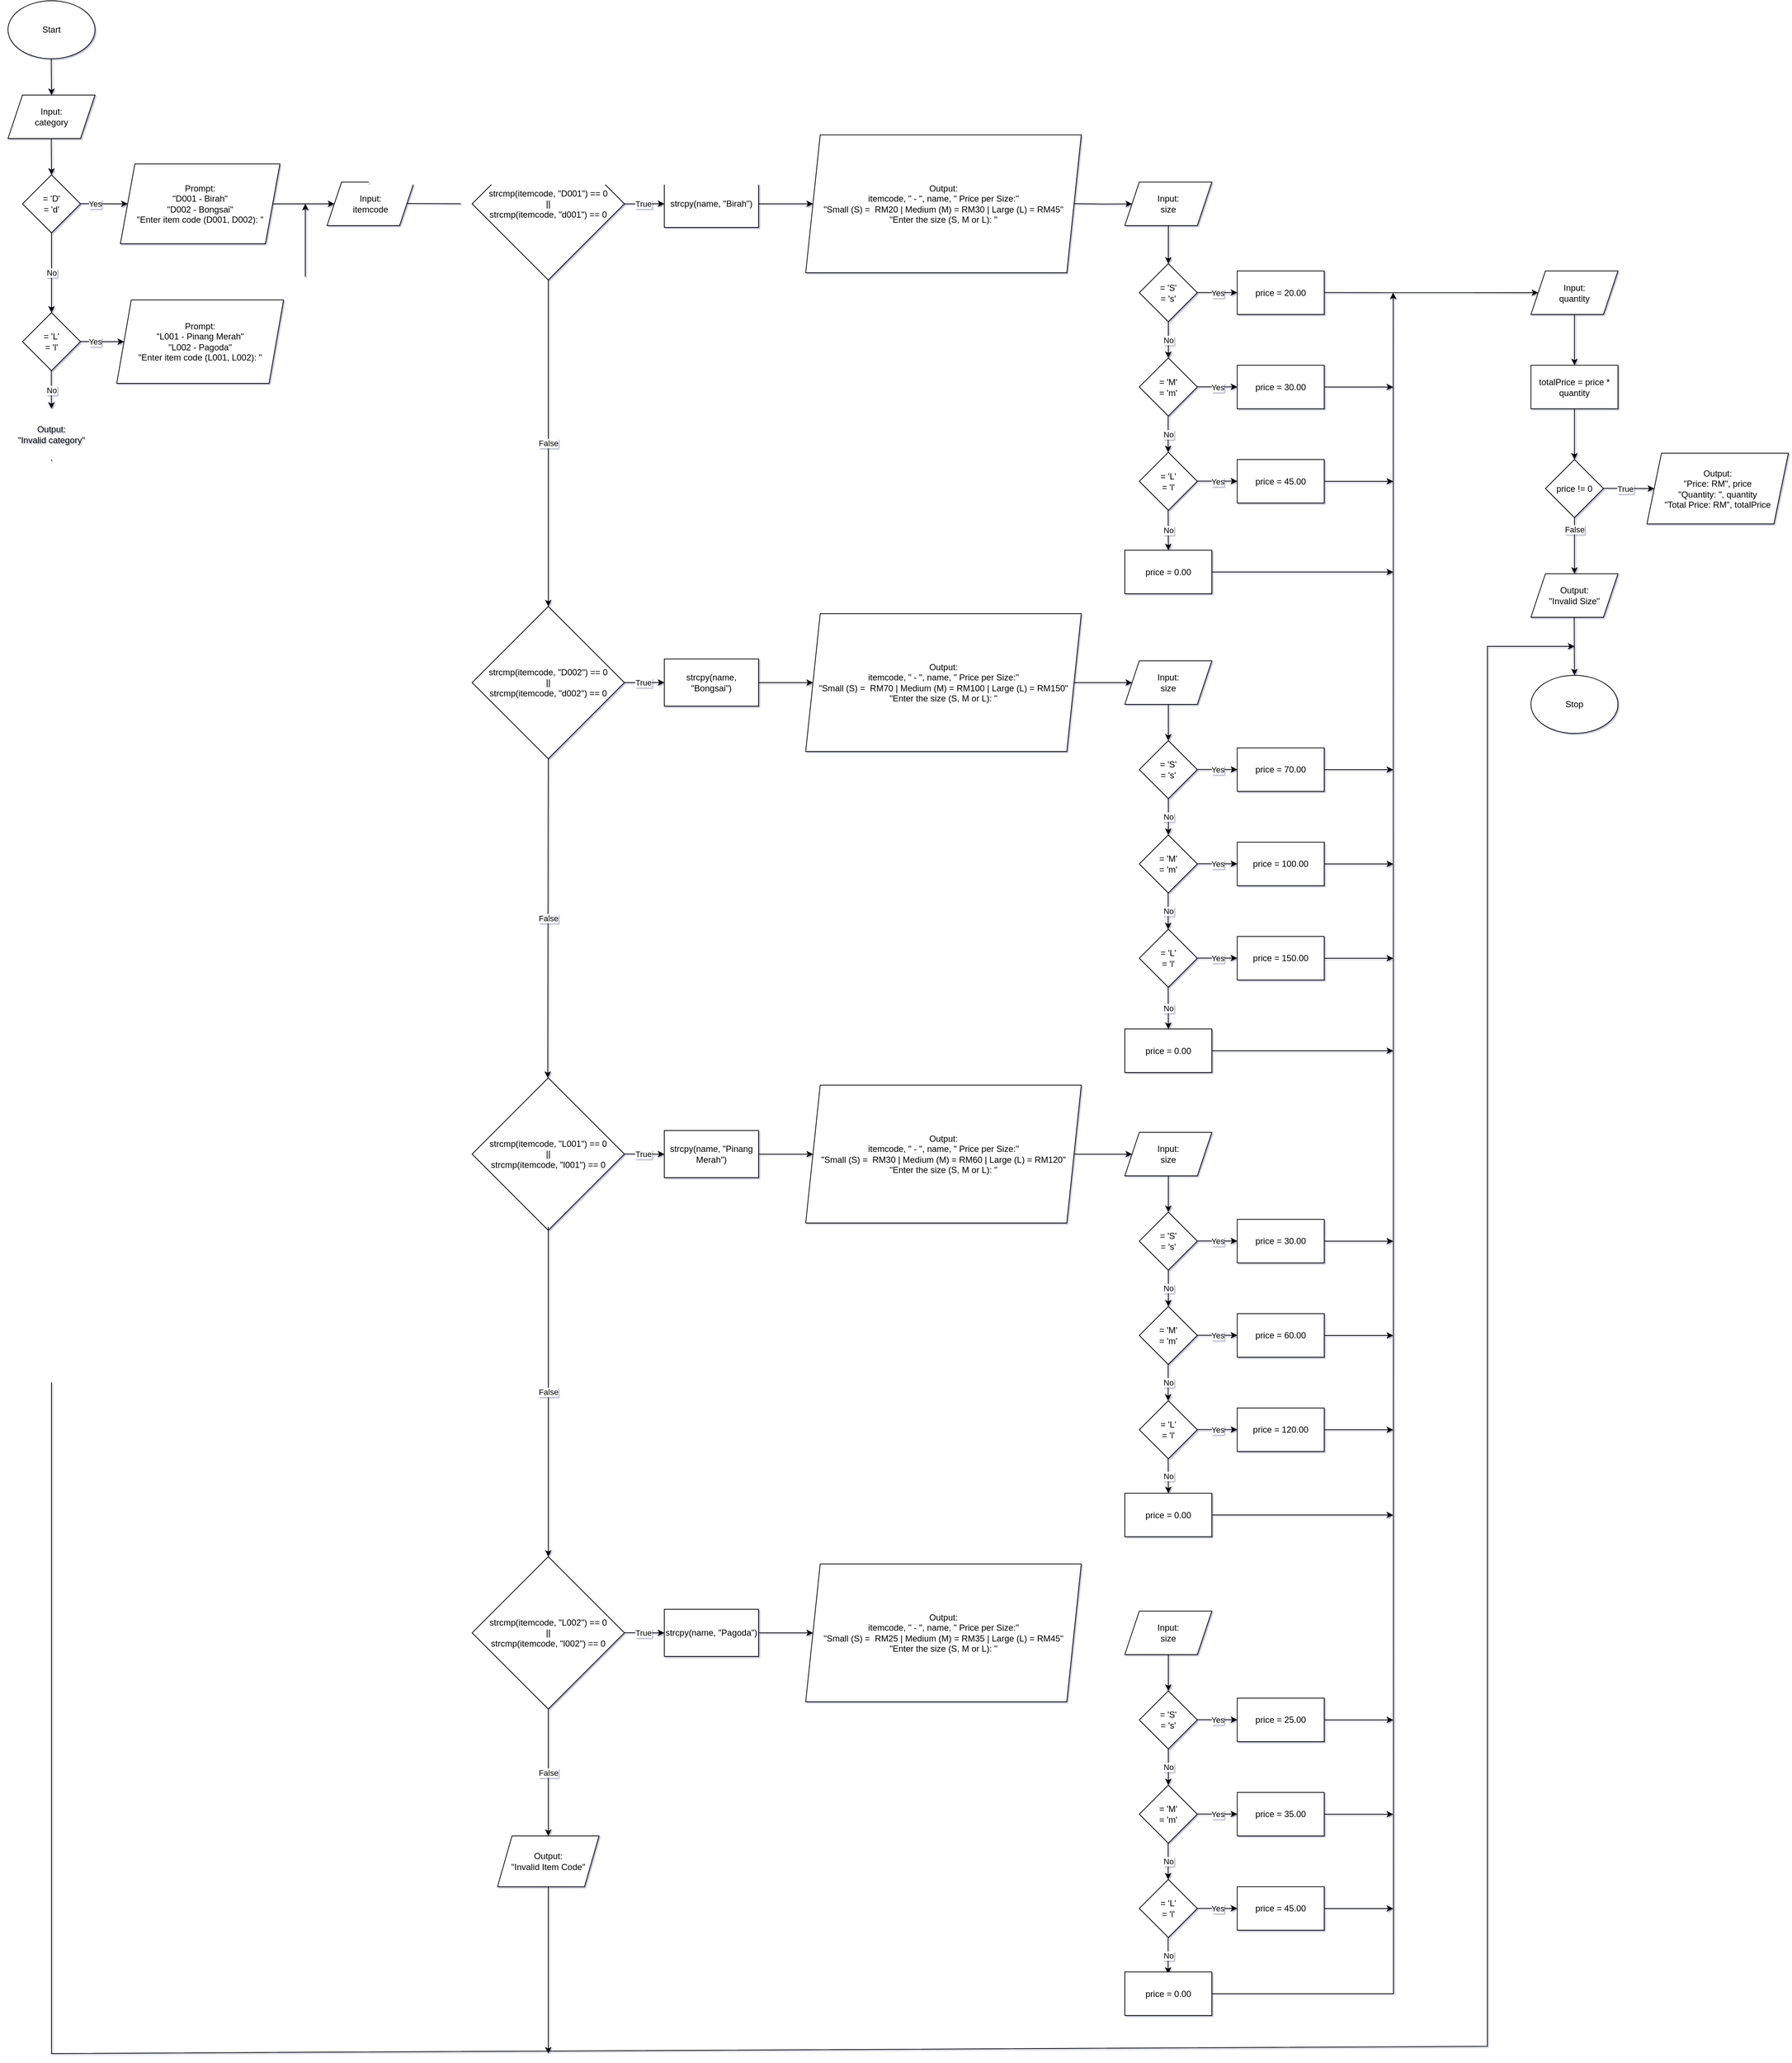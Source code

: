 <mxfile version="27.0.6">
  <diagram name="Page-1" id="pnZMuoQ3qie84VaM3zIb">
    <mxGraphModel dx="3870" dy="2033" grid="1" gridSize="10" guides="1" tooltips="1" connect="1" arrows="1" fold="1" page="0" pageScale="1" pageWidth="827" pageHeight="1169" background="none" math="0" shadow="1">
      <root>
        <mxCell id="0" />
        <mxCell id="1" parent="0" />
        <mxCell id="SLDY_ypwkMlnsD9V49da-1" value="Start" style="ellipse;whiteSpace=wrap;html=1;" parent="1" vertex="1">
          <mxGeometry x="460" y="40" width="120" height="80" as="geometry" />
        </mxCell>
        <mxCell id="SLDY_ypwkMlnsD9V49da-2" value="" style="endArrow=classic;html=1;rounded=0;jumpSize=6;" parent="1" edge="1">
          <mxGeometry width="50" height="50" relative="1" as="geometry">
            <mxPoint x="519.67" y="120" as="sourcePoint" />
            <mxPoint x="520" y="170" as="targetPoint" />
          </mxGeometry>
        </mxCell>
        <mxCell id="SLDY_ypwkMlnsD9V49da-16" value="strcmp(itemcode, &quot;D001&quot;) == 0&lt;br&gt;||&lt;br&gt;strcmp(itemcode, &quot;d001&quot;) == 0" style="rhombus;whiteSpace=wrap;html=1;" parent="1" vertex="1">
          <mxGeometry x="1100" y="215" width="210" height="210" as="geometry" />
        </mxCell>
        <mxCell id="Qsd3UB9nmwg6aBZWl8ar-15" value="" style="edgeStyle=orthogonalEdgeStyle;rounded=0;orthogonalLoop=1;jettySize=auto;html=1;" edge="1" parent="1" source="SLDY_ypwkMlnsD9V49da-25" target="Qsd3UB9nmwg6aBZWl8ar-14">
          <mxGeometry relative="1" as="geometry" />
        </mxCell>
        <mxCell id="SLDY_ypwkMlnsD9V49da-25" value="strcpy(name, &quot;Birah&quot;)" style="whiteSpace=wrap;html=1;" parent="1" vertex="1">
          <mxGeometry x="1365" y="287.5" width="130" height="65" as="geometry" />
        </mxCell>
        <mxCell id="SLDY_ypwkMlnsD9V49da-30" value="Input:&lt;br&gt;category" style="shape=parallelogram;perimeter=parallelogramPerimeter;whiteSpace=wrap;html=1;fixedSize=1;" parent="1" vertex="1">
          <mxGeometry x="460" y="170" width="120" height="60" as="geometry" />
        </mxCell>
        <mxCell id="SLDY_ypwkMlnsD9V49da-31" value="" style="endArrow=classic;html=1;rounded=0;jumpSize=6;" parent="1" edge="1">
          <mxGeometry width="50" height="50" relative="1" as="geometry">
            <mxPoint x="519.66" y="230" as="sourcePoint" />
            <mxPoint x="519.99" y="280" as="targetPoint" />
          </mxGeometry>
        </mxCell>
        <mxCell id="SLDY_ypwkMlnsD9V49da-33" value="= &#39;S&#39;&lt;br&gt;&lt;div&gt;= &#39;s&#39;&lt;/div&gt;" style="rhombus;whiteSpace=wrap;html=1;" parent="1" vertex="1">
          <mxGeometry x="2020" y="402.5" width="80" height="80" as="geometry" />
        </mxCell>
        <mxCell id="SLDY_ypwkMlnsD9V49da-36" value="= &#39;M&#39;&lt;br&gt;&lt;div&gt;= &#39;m&#39;&lt;/div&gt;" style="rhombus;whiteSpace=wrap;html=1;" parent="1" vertex="1">
          <mxGeometry x="2020" y="532.5" width="80" height="80" as="geometry" />
        </mxCell>
        <mxCell id="SLDY_ypwkMlnsD9V49da-39" value="= &#39;L&#39;&lt;br&gt;&lt;div&gt;= &#39;l&#39;&lt;/div&gt;" style="rhombus;whiteSpace=wrap;html=1;" parent="1" vertex="1">
          <mxGeometry x="2020" y="662.5" width="80" height="80" as="geometry" />
        </mxCell>
        <mxCell id="SLDY_ypwkMlnsD9V49da-44" value="price = 20.00" style="rounded=0;whiteSpace=wrap;html=1;" parent="1" vertex="1">
          <mxGeometry x="2155" y="412.5" width="120" height="60" as="geometry" />
        </mxCell>
        <mxCell id="SLDY_ypwkMlnsD9V49da-189" value="" style="edgeStyle=orthogonalEdgeStyle;rounded=0;orthogonalLoop=1;jettySize=auto;html=1;" parent="1" source="SLDY_ypwkMlnsD9V49da-46" edge="1">
          <mxGeometry relative="1" as="geometry">
            <mxPoint x="2370" y="572.5" as="targetPoint" />
          </mxGeometry>
        </mxCell>
        <mxCell id="SLDY_ypwkMlnsD9V49da-46" value="price = 30.00" style="rounded=0;whiteSpace=wrap;html=1;" parent="1" vertex="1">
          <mxGeometry x="2155" y="542.5" width="120" height="60" as="geometry" />
        </mxCell>
        <mxCell id="SLDY_ypwkMlnsD9V49da-191" value="" style="edgeStyle=orthogonalEdgeStyle;rounded=0;orthogonalLoop=1;jettySize=auto;html=1;" parent="1" source="SLDY_ypwkMlnsD9V49da-48" edge="1">
          <mxGeometry relative="1" as="geometry">
            <mxPoint x="2370" y="702.5" as="targetPoint" />
          </mxGeometry>
        </mxCell>
        <mxCell id="SLDY_ypwkMlnsD9V49da-48" value="price = 45.00" style="rounded=0;whiteSpace=wrap;html=1;" parent="1" vertex="1">
          <mxGeometry x="2155" y="672.5" width="120" height="60" as="geometry" />
        </mxCell>
        <mxCell id="SLDY_ypwkMlnsD9V49da-49" value="" style="endArrow=classic;html=1;rounded=0;" parent="1" edge="1">
          <mxGeometry relative="1" as="geometry">
            <mxPoint x="2100" y="442.29" as="sourcePoint" />
            <mxPoint x="2155" y="442.29" as="targetPoint" />
          </mxGeometry>
        </mxCell>
        <mxCell id="SLDY_ypwkMlnsD9V49da-50" value="&lt;div&gt;Yes&lt;/div&gt;" style="edgeLabel;resizable=0;html=1;;align=center;verticalAlign=middle;" parent="SLDY_ypwkMlnsD9V49da-49" connectable="0" vertex="1">
          <mxGeometry relative="1" as="geometry" />
        </mxCell>
        <mxCell id="SLDY_ypwkMlnsD9V49da-53" value="" style="endArrow=classic;html=1;rounded=0;" parent="1" edge="1">
          <mxGeometry relative="1" as="geometry">
            <mxPoint x="2100" y="572.29" as="sourcePoint" />
            <mxPoint x="2155" y="572.29" as="targetPoint" />
          </mxGeometry>
        </mxCell>
        <mxCell id="SLDY_ypwkMlnsD9V49da-54" value="&lt;div&gt;Yes&lt;/div&gt;" style="edgeLabel;resizable=0;html=1;;align=center;verticalAlign=middle;" parent="SLDY_ypwkMlnsD9V49da-53" connectable="0" vertex="1">
          <mxGeometry relative="1" as="geometry" />
        </mxCell>
        <mxCell id="SLDY_ypwkMlnsD9V49da-57" value="" style="endArrow=classic;html=1;rounded=0;" parent="1" edge="1">
          <mxGeometry relative="1" as="geometry">
            <mxPoint x="2100" y="702.26" as="sourcePoint" />
            <mxPoint x="2155" y="702.26" as="targetPoint" />
          </mxGeometry>
        </mxCell>
        <mxCell id="SLDY_ypwkMlnsD9V49da-58" value="&lt;div&gt;Yes&lt;/div&gt;" style="edgeLabel;resizable=0;html=1;;align=center;verticalAlign=middle;" parent="SLDY_ypwkMlnsD9V49da-57" connectable="0" vertex="1">
          <mxGeometry relative="1" as="geometry" />
        </mxCell>
        <mxCell id="SLDY_ypwkMlnsD9V49da-62" value="" style="endArrow=classic;html=1;rounded=0;exitX=0.5;exitY=1;exitDx=0;exitDy=0;entryX=0.5;entryY=0;entryDx=0;entryDy=0;" parent="1" source="SLDY_ypwkMlnsD9V49da-33" target="SLDY_ypwkMlnsD9V49da-36" edge="1">
          <mxGeometry relative="1" as="geometry">
            <mxPoint x="2049" y="492.5" as="sourcePoint" />
            <mxPoint x="2149" y="492.5" as="targetPoint" />
          </mxGeometry>
        </mxCell>
        <mxCell id="SLDY_ypwkMlnsD9V49da-63" value="No" style="edgeLabel;resizable=0;html=1;;align=center;verticalAlign=middle;" parent="SLDY_ypwkMlnsD9V49da-62" connectable="0" vertex="1">
          <mxGeometry relative="1" as="geometry" />
        </mxCell>
        <mxCell id="SLDY_ypwkMlnsD9V49da-68" value="" style="endArrow=classic;html=1;rounded=0;exitX=0.5;exitY=1;exitDx=0;exitDy=0;entryX=0.5;entryY=0;entryDx=0;entryDy=0;" parent="1" edge="1">
          <mxGeometry relative="1" as="geometry">
            <mxPoint x="2059.71" y="612.5" as="sourcePoint" />
            <mxPoint x="2059.71" y="662.5" as="targetPoint" />
          </mxGeometry>
        </mxCell>
        <mxCell id="SLDY_ypwkMlnsD9V49da-69" value="No" style="edgeLabel;resizable=0;html=1;;align=center;verticalAlign=middle;" parent="SLDY_ypwkMlnsD9V49da-68" connectable="0" vertex="1">
          <mxGeometry relative="1" as="geometry" />
        </mxCell>
        <mxCell id="SLDY_ypwkMlnsD9V49da-72" value="" style="endArrow=classic;html=1;rounded=0;exitX=0.5;exitY=1;exitDx=0;exitDy=0;entryX=0.5;entryY=0;entryDx=0;entryDy=0;" parent="1" target="9RXzjuz5Nf-T1khfhRyt-6" edge="1">
          <mxGeometry relative="1" as="geometry">
            <mxPoint x="2059.71" y="742.5" as="sourcePoint" />
            <mxPoint x="2059.71" y="792.5" as="targetPoint" />
          </mxGeometry>
        </mxCell>
        <mxCell id="SLDY_ypwkMlnsD9V49da-73" value="No" style="edgeLabel;resizable=0;html=1;;align=center;verticalAlign=middle;" parent="SLDY_ypwkMlnsD9V49da-72" connectable="0" vertex="1">
          <mxGeometry relative="1" as="geometry" />
        </mxCell>
        <mxCell id="SLDY_ypwkMlnsD9V49da-81" value="" style="edgeStyle=orthogonalEdgeStyle;rounded=0;orthogonalLoop=1;jettySize=auto;html=1;" parent="1" source="SLDY_ypwkMlnsD9V49da-75" target="SLDY_ypwkMlnsD9V49da-33" edge="1">
          <mxGeometry relative="1" as="geometry" />
        </mxCell>
        <mxCell id="SLDY_ypwkMlnsD9V49da-75" value="Input:&lt;br&gt;size" style="shape=parallelogram;perimeter=parallelogramPerimeter;whiteSpace=wrap;html=1;fixedSize=1;" parent="1" vertex="1">
          <mxGeometry x="2000" y="290" width="120" height="60" as="geometry" />
        </mxCell>
        <mxCell id="SLDY_ypwkMlnsD9V49da-76" value="strcmp(itemcode, &quot;D002&quot;) == 0&lt;br&gt;||&lt;br&gt;strcmp(itemcode, &quot;d002&quot;) == 0" style="rhombus;whiteSpace=wrap;html=1;" parent="1" vertex="1">
          <mxGeometry x="1100" y="875" width="210" height="210" as="geometry" />
        </mxCell>
        <mxCell id="Qsd3UB9nmwg6aBZWl8ar-21" value="" style="edgeStyle=orthogonalEdgeStyle;rounded=0;orthogonalLoop=1;jettySize=auto;html=1;" edge="1" parent="1" source="SLDY_ypwkMlnsD9V49da-84" target="Qsd3UB9nmwg6aBZWl8ar-16">
          <mxGeometry relative="1" as="geometry" />
        </mxCell>
        <mxCell id="SLDY_ypwkMlnsD9V49da-84" value="strcpy(name, &quot;Bongsai&quot;)" style="whiteSpace=wrap;html=1;" parent="1" vertex="1">
          <mxGeometry x="1365" y="947.5" width="130" height="65" as="geometry" />
        </mxCell>
        <mxCell id="SLDY_ypwkMlnsD9V49da-85" value="= &#39;S&#39;&lt;br&gt;&lt;div&gt;= &#39;s&#39;&lt;/div&gt;" style="rhombus;whiteSpace=wrap;html=1;" parent="1" vertex="1">
          <mxGeometry x="2020" y="1060" width="80" height="80" as="geometry" />
        </mxCell>
        <mxCell id="SLDY_ypwkMlnsD9V49da-86" value="= &#39;M&#39;&lt;br&gt;&lt;div&gt;= &#39;m&#39;&lt;/div&gt;" style="rhombus;whiteSpace=wrap;html=1;" parent="1" vertex="1">
          <mxGeometry x="2020" y="1190" width="80" height="80" as="geometry" />
        </mxCell>
        <mxCell id="SLDY_ypwkMlnsD9V49da-87" value="= &#39;L&#39;&lt;br&gt;&lt;div&gt;= &#39;l&#39;&lt;/div&gt;" style="rhombus;whiteSpace=wrap;html=1;" parent="1" vertex="1">
          <mxGeometry x="2020" y="1320" width="80" height="80" as="geometry" />
        </mxCell>
        <mxCell id="SLDY_ypwkMlnsD9V49da-210" value="" style="edgeStyle=orthogonalEdgeStyle;rounded=0;orthogonalLoop=1;jettySize=auto;html=1;" parent="1" source="SLDY_ypwkMlnsD9V49da-88" edge="1">
          <mxGeometry relative="1" as="geometry">
            <mxPoint x="2370" y="1100" as="targetPoint" />
          </mxGeometry>
        </mxCell>
        <mxCell id="SLDY_ypwkMlnsD9V49da-88" value="price = 70.00" style="rounded=0;whiteSpace=wrap;html=1;" parent="1" vertex="1">
          <mxGeometry x="2155" y="1070" width="120" height="60" as="geometry" />
        </mxCell>
        <mxCell id="SLDY_ypwkMlnsD9V49da-208" value="" style="edgeStyle=orthogonalEdgeStyle;rounded=0;orthogonalLoop=1;jettySize=auto;html=1;" parent="1" source="SLDY_ypwkMlnsD9V49da-89" edge="1">
          <mxGeometry relative="1" as="geometry">
            <mxPoint x="2370" y="1230" as="targetPoint" />
          </mxGeometry>
        </mxCell>
        <mxCell id="SLDY_ypwkMlnsD9V49da-89" value="price = 100.00" style="rounded=0;whiteSpace=wrap;html=1;" parent="1" vertex="1">
          <mxGeometry x="2155" y="1200" width="120" height="60" as="geometry" />
        </mxCell>
        <mxCell id="SLDY_ypwkMlnsD9V49da-206" value="" style="edgeStyle=orthogonalEdgeStyle;rounded=0;orthogonalLoop=1;jettySize=auto;html=1;" parent="1" source="SLDY_ypwkMlnsD9V49da-90" edge="1">
          <mxGeometry relative="1" as="geometry">
            <mxPoint x="2370" y="1360.0" as="targetPoint" />
          </mxGeometry>
        </mxCell>
        <mxCell id="SLDY_ypwkMlnsD9V49da-90" value="price = 150.00" style="rounded=0;whiteSpace=wrap;html=1;" parent="1" vertex="1">
          <mxGeometry x="2155" y="1330" width="120" height="60" as="geometry" />
        </mxCell>
        <mxCell id="SLDY_ypwkMlnsD9V49da-91" value="" style="endArrow=classic;html=1;rounded=0;" parent="1" edge="1">
          <mxGeometry relative="1" as="geometry">
            <mxPoint x="2100" y="1099.79" as="sourcePoint" />
            <mxPoint x="2155" y="1099.79" as="targetPoint" />
          </mxGeometry>
        </mxCell>
        <mxCell id="SLDY_ypwkMlnsD9V49da-92" value="&lt;div&gt;Yes&lt;/div&gt;" style="edgeLabel;resizable=0;html=1;;align=center;verticalAlign=middle;" parent="SLDY_ypwkMlnsD9V49da-91" connectable="0" vertex="1">
          <mxGeometry relative="1" as="geometry" />
        </mxCell>
        <mxCell id="SLDY_ypwkMlnsD9V49da-93" value="" style="endArrow=classic;html=1;rounded=0;" parent="1" edge="1">
          <mxGeometry relative="1" as="geometry">
            <mxPoint x="2100" y="1229.79" as="sourcePoint" />
            <mxPoint x="2155" y="1229.79" as="targetPoint" />
          </mxGeometry>
        </mxCell>
        <mxCell id="SLDY_ypwkMlnsD9V49da-94" value="&lt;div&gt;Yes&lt;/div&gt;" style="edgeLabel;resizable=0;html=1;;align=center;verticalAlign=middle;" parent="SLDY_ypwkMlnsD9V49da-93" connectable="0" vertex="1">
          <mxGeometry relative="1" as="geometry" />
        </mxCell>
        <mxCell id="SLDY_ypwkMlnsD9V49da-95" value="" style="endArrow=classic;html=1;rounded=0;" parent="1" edge="1">
          <mxGeometry relative="1" as="geometry">
            <mxPoint x="2100" y="1359.76" as="sourcePoint" />
            <mxPoint x="2155" y="1359.76" as="targetPoint" />
          </mxGeometry>
        </mxCell>
        <mxCell id="SLDY_ypwkMlnsD9V49da-96" value="&lt;div&gt;Yes&lt;/div&gt;" style="edgeLabel;resizable=0;html=1;;align=center;verticalAlign=middle;" parent="SLDY_ypwkMlnsD9V49da-95" connectable="0" vertex="1">
          <mxGeometry relative="1" as="geometry" />
        </mxCell>
        <mxCell id="SLDY_ypwkMlnsD9V49da-97" value="" style="endArrow=classic;html=1;rounded=0;exitX=0.5;exitY=1;exitDx=0;exitDy=0;entryX=0.5;entryY=0;entryDx=0;entryDy=0;" parent="1" source="SLDY_ypwkMlnsD9V49da-85" target="SLDY_ypwkMlnsD9V49da-86" edge="1">
          <mxGeometry relative="1" as="geometry">
            <mxPoint x="2049" y="1150" as="sourcePoint" />
            <mxPoint x="2149" y="1150" as="targetPoint" />
          </mxGeometry>
        </mxCell>
        <mxCell id="SLDY_ypwkMlnsD9V49da-98" value="No" style="edgeLabel;resizable=0;html=1;;align=center;verticalAlign=middle;" parent="SLDY_ypwkMlnsD9V49da-97" connectable="0" vertex="1">
          <mxGeometry relative="1" as="geometry" />
        </mxCell>
        <mxCell id="SLDY_ypwkMlnsD9V49da-99" value="" style="endArrow=classic;html=1;rounded=0;exitX=0.5;exitY=1;exitDx=0;exitDy=0;entryX=0.5;entryY=0;entryDx=0;entryDy=0;" parent="1" edge="1">
          <mxGeometry relative="1" as="geometry">
            <mxPoint x="2059.71" y="1270" as="sourcePoint" />
            <mxPoint x="2059.71" y="1320" as="targetPoint" />
          </mxGeometry>
        </mxCell>
        <mxCell id="SLDY_ypwkMlnsD9V49da-100" value="No" style="edgeLabel;resizable=0;html=1;;align=center;verticalAlign=middle;" parent="SLDY_ypwkMlnsD9V49da-99" connectable="0" vertex="1">
          <mxGeometry relative="1" as="geometry" />
        </mxCell>
        <mxCell id="SLDY_ypwkMlnsD9V49da-101" value="" style="endArrow=classic;html=1;rounded=0;exitX=0.5;exitY=1;exitDx=0;exitDy=0;entryX=0.5;entryY=0;entryDx=0;entryDy=0;" parent="1" target="9RXzjuz5Nf-T1khfhRyt-5" edge="1">
          <mxGeometry relative="1" as="geometry">
            <mxPoint x="2059.71" y="1400" as="sourcePoint" />
            <mxPoint x="2059.71" y="1450" as="targetPoint" />
          </mxGeometry>
        </mxCell>
        <mxCell id="SLDY_ypwkMlnsD9V49da-102" value="No" style="edgeLabel;resizable=0;html=1;;align=center;verticalAlign=middle;" parent="SLDY_ypwkMlnsD9V49da-101" connectable="0" vertex="1">
          <mxGeometry relative="1" as="geometry" />
        </mxCell>
        <mxCell id="SLDY_ypwkMlnsD9V49da-104" value="" style="edgeStyle=orthogonalEdgeStyle;rounded=0;orthogonalLoop=1;jettySize=auto;html=1;" parent="1" source="SLDY_ypwkMlnsD9V49da-105" target="SLDY_ypwkMlnsD9V49da-85" edge="1">
          <mxGeometry relative="1" as="geometry" />
        </mxCell>
        <mxCell id="SLDY_ypwkMlnsD9V49da-105" value="Input:&lt;br&gt;size" style="shape=parallelogram;perimeter=parallelogramPerimeter;whiteSpace=wrap;html=1;fixedSize=1;" parent="1" vertex="1">
          <mxGeometry x="2000" y="950" width="120" height="60" as="geometry" />
        </mxCell>
        <mxCell id="SLDY_ypwkMlnsD9V49da-106" value="strcmp(itemcode, &quot;L001&quot;) == 0&lt;br&gt;||&lt;br&gt;strcmp(itemcode, &quot;l001&quot;) == 0" style="rhombus;whiteSpace=wrap;html=1;" parent="1" vertex="1">
          <mxGeometry x="1100" y="1525" width="210" height="210" as="geometry" />
        </mxCell>
        <mxCell id="Qsd3UB9nmwg6aBZWl8ar-20" value="" style="edgeStyle=orthogonalEdgeStyle;rounded=0;orthogonalLoop=1;jettySize=auto;html=1;" edge="1" parent="1" source="SLDY_ypwkMlnsD9V49da-110" target="Qsd3UB9nmwg6aBZWl8ar-17">
          <mxGeometry relative="1" as="geometry" />
        </mxCell>
        <mxCell id="SLDY_ypwkMlnsD9V49da-110" value="strcpy(name, &quot;Pinang Merah&quot;)" style="whiteSpace=wrap;html=1;" parent="1" vertex="1">
          <mxGeometry x="1365" y="1597.5" width="130" height="65" as="geometry" />
        </mxCell>
        <mxCell id="SLDY_ypwkMlnsD9V49da-111" value="= &#39;S&#39;&lt;br&gt;&lt;div&gt;= &#39;s&#39;&lt;/div&gt;" style="rhombus;whiteSpace=wrap;html=1;" parent="1" vertex="1">
          <mxGeometry x="2020" y="1710" width="80" height="80" as="geometry" />
        </mxCell>
        <mxCell id="SLDY_ypwkMlnsD9V49da-112" value="= &#39;M&#39;&lt;br&gt;&lt;div&gt;= &#39;m&#39;&lt;/div&gt;" style="rhombus;whiteSpace=wrap;html=1;" parent="1" vertex="1">
          <mxGeometry x="2020" y="1840" width="80" height="80" as="geometry" />
        </mxCell>
        <mxCell id="SLDY_ypwkMlnsD9V49da-113" value="= &#39;L&#39;&lt;br&gt;&lt;div&gt;= &#39;l&#39;&lt;/div&gt;" style="rhombus;whiteSpace=wrap;html=1;" parent="1" vertex="1">
          <mxGeometry x="2020" y="1970" width="80" height="80" as="geometry" />
        </mxCell>
        <mxCell id="SLDY_ypwkMlnsD9V49da-204" value="" style="edgeStyle=orthogonalEdgeStyle;rounded=0;orthogonalLoop=1;jettySize=auto;html=1;" parent="1" source="SLDY_ypwkMlnsD9V49da-114" edge="1">
          <mxGeometry relative="1" as="geometry">
            <mxPoint x="2370" y="1750" as="targetPoint" />
          </mxGeometry>
        </mxCell>
        <mxCell id="SLDY_ypwkMlnsD9V49da-114" value="price = 30.00" style="rounded=0;whiteSpace=wrap;html=1;" parent="1" vertex="1">
          <mxGeometry x="2155" y="1720" width="120" height="60" as="geometry" />
        </mxCell>
        <mxCell id="SLDY_ypwkMlnsD9V49da-201" value="" style="edgeStyle=orthogonalEdgeStyle;rounded=0;orthogonalLoop=1;jettySize=auto;html=1;" parent="1" source="SLDY_ypwkMlnsD9V49da-115" edge="1">
          <mxGeometry relative="1" as="geometry">
            <mxPoint x="2370" y="1880" as="targetPoint" />
          </mxGeometry>
        </mxCell>
        <mxCell id="SLDY_ypwkMlnsD9V49da-115" value="price = 60.00" style="rounded=0;whiteSpace=wrap;html=1;" parent="1" vertex="1">
          <mxGeometry x="2155" y="1850" width="120" height="60" as="geometry" />
        </mxCell>
        <mxCell id="SLDY_ypwkMlnsD9V49da-199" value="" style="edgeStyle=orthogonalEdgeStyle;rounded=0;orthogonalLoop=1;jettySize=auto;html=1;" parent="1" source="SLDY_ypwkMlnsD9V49da-116" edge="1">
          <mxGeometry relative="1" as="geometry">
            <mxPoint x="2370" y="2010" as="targetPoint" />
          </mxGeometry>
        </mxCell>
        <mxCell id="SLDY_ypwkMlnsD9V49da-116" value="price = 120.00" style="rounded=0;whiteSpace=wrap;html=1;" parent="1" vertex="1">
          <mxGeometry x="2155" y="1980" width="120" height="60" as="geometry" />
        </mxCell>
        <mxCell id="SLDY_ypwkMlnsD9V49da-117" value="" style="endArrow=classic;html=1;rounded=0;" parent="1" edge="1">
          <mxGeometry relative="1" as="geometry">
            <mxPoint x="2100" y="1749.79" as="sourcePoint" />
            <mxPoint x="2155" y="1749.79" as="targetPoint" />
          </mxGeometry>
        </mxCell>
        <mxCell id="SLDY_ypwkMlnsD9V49da-118" value="&lt;div&gt;Yes&lt;/div&gt;" style="edgeLabel;resizable=0;html=1;;align=center;verticalAlign=middle;" parent="SLDY_ypwkMlnsD9V49da-117" connectable="0" vertex="1">
          <mxGeometry relative="1" as="geometry" />
        </mxCell>
        <mxCell id="SLDY_ypwkMlnsD9V49da-119" value="" style="endArrow=classic;html=1;rounded=0;" parent="1" edge="1">
          <mxGeometry relative="1" as="geometry">
            <mxPoint x="2100" y="1879.79" as="sourcePoint" />
            <mxPoint x="2155" y="1879.79" as="targetPoint" />
          </mxGeometry>
        </mxCell>
        <mxCell id="SLDY_ypwkMlnsD9V49da-120" value="&lt;div&gt;Yes&lt;/div&gt;" style="edgeLabel;resizable=0;html=1;;align=center;verticalAlign=middle;" parent="SLDY_ypwkMlnsD9V49da-119" connectable="0" vertex="1">
          <mxGeometry relative="1" as="geometry" />
        </mxCell>
        <mxCell id="SLDY_ypwkMlnsD9V49da-121" value="" style="endArrow=classic;html=1;rounded=0;" parent="1" edge="1">
          <mxGeometry relative="1" as="geometry">
            <mxPoint x="2100" y="2009.76" as="sourcePoint" />
            <mxPoint x="2155" y="2009.76" as="targetPoint" />
          </mxGeometry>
        </mxCell>
        <mxCell id="SLDY_ypwkMlnsD9V49da-122" value="&lt;div&gt;Yes&lt;/div&gt;" style="edgeLabel;resizable=0;html=1;;align=center;verticalAlign=middle;" parent="SLDY_ypwkMlnsD9V49da-121" connectable="0" vertex="1">
          <mxGeometry relative="1" as="geometry" />
        </mxCell>
        <mxCell id="SLDY_ypwkMlnsD9V49da-123" value="" style="endArrow=classic;html=1;rounded=0;exitX=0.5;exitY=1;exitDx=0;exitDy=0;entryX=0.5;entryY=0;entryDx=0;entryDy=0;" parent="1" source="SLDY_ypwkMlnsD9V49da-111" target="SLDY_ypwkMlnsD9V49da-112" edge="1">
          <mxGeometry relative="1" as="geometry">
            <mxPoint x="2049" y="1800" as="sourcePoint" />
            <mxPoint x="2149" y="1800" as="targetPoint" />
          </mxGeometry>
        </mxCell>
        <mxCell id="SLDY_ypwkMlnsD9V49da-124" value="No" style="edgeLabel;resizable=0;html=1;;align=center;verticalAlign=middle;" parent="SLDY_ypwkMlnsD9V49da-123" connectable="0" vertex="1">
          <mxGeometry relative="1" as="geometry" />
        </mxCell>
        <mxCell id="SLDY_ypwkMlnsD9V49da-125" value="" style="endArrow=classic;html=1;rounded=0;exitX=0.5;exitY=1;exitDx=0;exitDy=0;entryX=0.5;entryY=0;entryDx=0;entryDy=0;" parent="1" edge="1">
          <mxGeometry relative="1" as="geometry">
            <mxPoint x="2059.71" y="1920" as="sourcePoint" />
            <mxPoint x="2059.71" y="1970" as="targetPoint" />
          </mxGeometry>
        </mxCell>
        <mxCell id="SLDY_ypwkMlnsD9V49da-126" value="No" style="edgeLabel;resizable=0;html=1;;align=center;verticalAlign=middle;" parent="SLDY_ypwkMlnsD9V49da-125" connectable="0" vertex="1">
          <mxGeometry relative="1" as="geometry" />
        </mxCell>
        <mxCell id="SLDY_ypwkMlnsD9V49da-127" value="" style="endArrow=classic;html=1;rounded=0;exitX=0.5;exitY=1;exitDx=0;exitDy=0;entryX=0.5;entryY=0;entryDx=0;entryDy=0;" parent="1" target="9RXzjuz5Nf-T1khfhRyt-4" edge="1">
          <mxGeometry relative="1" as="geometry">
            <mxPoint x="2059.71" y="2050" as="sourcePoint" />
            <mxPoint x="2059.71" y="2100" as="targetPoint" />
          </mxGeometry>
        </mxCell>
        <mxCell id="SLDY_ypwkMlnsD9V49da-128" value="No" style="edgeLabel;resizable=0;html=1;;align=center;verticalAlign=middle;" parent="SLDY_ypwkMlnsD9V49da-127" connectable="0" vertex="1">
          <mxGeometry relative="1" as="geometry" />
        </mxCell>
        <mxCell id="SLDY_ypwkMlnsD9V49da-130" value="" style="edgeStyle=orthogonalEdgeStyle;rounded=0;orthogonalLoop=1;jettySize=auto;html=1;" parent="1" source="SLDY_ypwkMlnsD9V49da-131" target="SLDY_ypwkMlnsD9V49da-111" edge="1">
          <mxGeometry relative="1" as="geometry" />
        </mxCell>
        <mxCell id="SLDY_ypwkMlnsD9V49da-131" value="Input:&lt;br&gt;size" style="shape=parallelogram;perimeter=parallelogramPerimeter;whiteSpace=wrap;html=1;fixedSize=1;" parent="1" vertex="1">
          <mxGeometry x="2000" y="1600" width="120" height="60" as="geometry" />
        </mxCell>
        <mxCell id="SLDY_ypwkMlnsD9V49da-134" value="" style="endArrow=classic;html=1;rounded=0;exitX=0.5;exitY=1;exitDx=0;exitDy=0;entryX=0.5;entryY=0;entryDx=0;entryDy=0;" parent="1" source="SLDY_ypwkMlnsD9V49da-16" target="SLDY_ypwkMlnsD9V49da-76" edge="1">
          <mxGeometry relative="1" as="geometry">
            <mxPoint x="1205" y="427.5" as="sourcePoint" />
            <mxPoint x="1295" y="457.5" as="targetPoint" />
          </mxGeometry>
        </mxCell>
        <mxCell id="SLDY_ypwkMlnsD9V49da-135" value="False" style="edgeLabel;resizable=0;html=1;;align=center;verticalAlign=middle;" parent="SLDY_ypwkMlnsD9V49da-134" connectable="0" vertex="1">
          <mxGeometry relative="1" as="geometry" />
        </mxCell>
        <mxCell id="SLDY_ypwkMlnsD9V49da-136" value="" style="endArrow=classic;html=1;rounded=0;exitX=0.5;exitY=1;exitDx=0;exitDy=0;entryX=0.5;entryY=0;entryDx=0;entryDy=0;" parent="1" source="SLDY_ypwkMlnsD9V49da-76" edge="1">
          <mxGeometry relative="1" as="geometry">
            <mxPoint x="1204.29" y="1077" as="sourcePoint" />
            <mxPoint x="1204.29" y="1525" as="targetPoint" />
          </mxGeometry>
        </mxCell>
        <mxCell id="SLDY_ypwkMlnsD9V49da-137" value="False" style="edgeLabel;resizable=0;html=1;;align=center;verticalAlign=middle;" parent="SLDY_ypwkMlnsD9V49da-136" connectable="0" vertex="1">
          <mxGeometry relative="1" as="geometry" />
        </mxCell>
        <mxCell id="SLDY_ypwkMlnsD9V49da-140" value="" style="endArrow=classic;html=1;rounded=0;entryX=0;entryY=0.5;entryDx=0;entryDy=0;" parent="1" target="SLDY_ypwkMlnsD9V49da-110" edge="1">
          <mxGeometry relative="1" as="geometry">
            <mxPoint x="1310" y="1629.75" as="sourcePoint" />
            <mxPoint x="1410" y="1629.75" as="targetPoint" />
          </mxGeometry>
        </mxCell>
        <mxCell id="SLDY_ypwkMlnsD9V49da-141" value="True" style="edgeLabel;resizable=0;html=1;;align=center;verticalAlign=middle;" parent="SLDY_ypwkMlnsD9V49da-140" connectable="0" vertex="1">
          <mxGeometry relative="1" as="geometry">
            <mxPoint x="-2" as="offset" />
          </mxGeometry>
        </mxCell>
        <mxCell id="SLDY_ypwkMlnsD9V49da-142" value="" style="endArrow=classic;html=1;rounded=0;entryX=0;entryY=0.5;entryDx=0;entryDy=0;" parent="1" edge="1">
          <mxGeometry relative="1" as="geometry">
            <mxPoint x="1310" y="980.04" as="sourcePoint" />
            <mxPoint x="1365" y="979.79" as="targetPoint" />
          </mxGeometry>
        </mxCell>
        <mxCell id="SLDY_ypwkMlnsD9V49da-143" value="True" style="edgeLabel;resizable=0;html=1;;align=center;verticalAlign=middle;" parent="SLDY_ypwkMlnsD9V49da-142" connectable="0" vertex="1">
          <mxGeometry relative="1" as="geometry">
            <mxPoint x="-2" as="offset" />
          </mxGeometry>
        </mxCell>
        <mxCell id="SLDY_ypwkMlnsD9V49da-144" value="" style="endArrow=classic;html=1;rounded=0;entryX=0;entryY=0.5;entryDx=0;entryDy=0;" parent="1" edge="1">
          <mxGeometry relative="1" as="geometry">
            <mxPoint x="1310" y="320.12" as="sourcePoint" />
            <mxPoint x="1365" y="319.87" as="targetPoint" />
          </mxGeometry>
        </mxCell>
        <mxCell id="SLDY_ypwkMlnsD9V49da-145" value="True" style="edgeLabel;resizable=0;html=1;;align=center;verticalAlign=middle;" parent="SLDY_ypwkMlnsD9V49da-144" connectable="0" vertex="1">
          <mxGeometry relative="1" as="geometry">
            <mxPoint x="-2" as="offset" />
          </mxGeometry>
        </mxCell>
        <mxCell id="SLDY_ypwkMlnsD9V49da-147" value="strcmp(itemcode, &quot;L002&quot;) == 0&lt;br&gt;||&lt;br&gt;strcmp(itemcode, &quot;l002&quot;) == 0" style="rhombus;whiteSpace=wrap;html=1;" parent="1" vertex="1">
          <mxGeometry x="1100" y="2185" width="210" height="210" as="geometry" />
        </mxCell>
        <mxCell id="Qsd3UB9nmwg6aBZWl8ar-19" value="" style="edgeStyle=orthogonalEdgeStyle;rounded=0;orthogonalLoop=1;jettySize=auto;html=1;" edge="1" parent="1" source="SLDY_ypwkMlnsD9V49da-150" target="Qsd3UB9nmwg6aBZWl8ar-18">
          <mxGeometry relative="1" as="geometry" />
        </mxCell>
        <mxCell id="SLDY_ypwkMlnsD9V49da-150" value="strcpy(name, &quot;Pagoda&quot;)" style="whiteSpace=wrap;html=1;" parent="1" vertex="1">
          <mxGeometry x="1365" y="2257.5" width="130" height="65" as="geometry" />
        </mxCell>
        <mxCell id="SLDY_ypwkMlnsD9V49da-151" value="= &#39;S&#39;&lt;br&gt;&lt;div&gt;= &#39;s&#39;&lt;/div&gt;" style="rhombus;whiteSpace=wrap;html=1;" parent="1" vertex="1">
          <mxGeometry x="2020" y="2370" width="80" height="80" as="geometry" />
        </mxCell>
        <mxCell id="SLDY_ypwkMlnsD9V49da-152" value="= &#39;M&#39;&lt;br&gt;&lt;div&gt;= &#39;m&#39;&lt;/div&gt;" style="rhombus;whiteSpace=wrap;html=1;" parent="1" vertex="1">
          <mxGeometry x="2020" y="2500" width="80" height="80" as="geometry" />
        </mxCell>
        <mxCell id="SLDY_ypwkMlnsD9V49da-153" value="= &#39;L&#39;&lt;br&gt;&lt;div&gt;= &#39;l&#39;&lt;/div&gt;" style="rhombus;whiteSpace=wrap;html=1;" parent="1" vertex="1">
          <mxGeometry x="2020" y="2630" width="80" height="80" as="geometry" />
        </mxCell>
        <mxCell id="SLDY_ypwkMlnsD9V49da-197" value="" style="edgeStyle=orthogonalEdgeStyle;rounded=0;orthogonalLoop=1;jettySize=auto;html=1;" parent="1" source="SLDY_ypwkMlnsD9V49da-154" edge="1">
          <mxGeometry relative="1" as="geometry">
            <mxPoint x="2370" y="2410.0" as="targetPoint" />
          </mxGeometry>
        </mxCell>
        <mxCell id="SLDY_ypwkMlnsD9V49da-154" value="price = 25.00" style="rounded=0;whiteSpace=wrap;html=1;" parent="1" vertex="1">
          <mxGeometry x="2155" y="2380" width="120" height="60" as="geometry" />
        </mxCell>
        <mxCell id="SLDY_ypwkMlnsD9V49da-195" value="" style="edgeStyle=orthogonalEdgeStyle;rounded=0;orthogonalLoop=1;jettySize=auto;html=1;" parent="1" source="SLDY_ypwkMlnsD9V49da-155" edge="1">
          <mxGeometry relative="1" as="geometry">
            <mxPoint x="2370" y="2540.0" as="targetPoint" />
          </mxGeometry>
        </mxCell>
        <mxCell id="SLDY_ypwkMlnsD9V49da-155" value="price = 35.00" style="rounded=0;whiteSpace=wrap;html=1;" parent="1" vertex="1">
          <mxGeometry x="2155" y="2510" width="120" height="60" as="geometry" />
        </mxCell>
        <mxCell id="9RXzjuz5Nf-T1khfhRyt-17" value="" style="edgeStyle=orthogonalEdgeStyle;rounded=0;orthogonalLoop=1;jettySize=auto;html=1;" parent="1" source="SLDY_ypwkMlnsD9V49da-156" edge="1">
          <mxGeometry relative="1" as="geometry">
            <mxPoint x="2370" y="2670" as="targetPoint" />
          </mxGeometry>
        </mxCell>
        <mxCell id="SLDY_ypwkMlnsD9V49da-156" value="price = 45.00" style="rounded=0;whiteSpace=wrap;html=1;" parent="1" vertex="1">
          <mxGeometry x="2155" y="2640" width="120" height="60" as="geometry" />
        </mxCell>
        <mxCell id="SLDY_ypwkMlnsD9V49da-157" value="" style="endArrow=classic;html=1;rounded=0;" parent="1" edge="1">
          <mxGeometry relative="1" as="geometry">
            <mxPoint x="2100" y="2409.79" as="sourcePoint" />
            <mxPoint x="2155" y="2409.79" as="targetPoint" />
          </mxGeometry>
        </mxCell>
        <mxCell id="SLDY_ypwkMlnsD9V49da-158" value="&lt;div&gt;Yes&lt;/div&gt;" style="edgeLabel;resizable=0;html=1;;align=center;verticalAlign=middle;" parent="SLDY_ypwkMlnsD9V49da-157" connectable="0" vertex="1">
          <mxGeometry relative="1" as="geometry" />
        </mxCell>
        <mxCell id="SLDY_ypwkMlnsD9V49da-159" value="" style="endArrow=classic;html=1;rounded=0;" parent="1" edge="1">
          <mxGeometry relative="1" as="geometry">
            <mxPoint x="2100" y="2539.79" as="sourcePoint" />
            <mxPoint x="2155" y="2539.79" as="targetPoint" />
          </mxGeometry>
        </mxCell>
        <mxCell id="SLDY_ypwkMlnsD9V49da-160" value="&lt;div&gt;Yes&lt;/div&gt;" style="edgeLabel;resizable=0;html=1;;align=center;verticalAlign=middle;" parent="SLDY_ypwkMlnsD9V49da-159" connectable="0" vertex="1">
          <mxGeometry relative="1" as="geometry" />
        </mxCell>
        <mxCell id="SLDY_ypwkMlnsD9V49da-161" value="" style="endArrow=classic;html=1;rounded=0;" parent="1" edge="1">
          <mxGeometry relative="1" as="geometry">
            <mxPoint x="2100" y="2669.76" as="sourcePoint" />
            <mxPoint x="2155" y="2669.76" as="targetPoint" />
          </mxGeometry>
        </mxCell>
        <mxCell id="SLDY_ypwkMlnsD9V49da-162" value="&lt;div&gt;Yes&lt;/div&gt;" style="edgeLabel;resizable=0;html=1;;align=center;verticalAlign=middle;" parent="SLDY_ypwkMlnsD9V49da-161" connectable="0" vertex="1">
          <mxGeometry relative="1" as="geometry" />
        </mxCell>
        <mxCell id="SLDY_ypwkMlnsD9V49da-163" value="" style="endArrow=classic;html=1;rounded=0;exitX=0.5;exitY=1;exitDx=0;exitDy=0;entryX=0.5;entryY=0;entryDx=0;entryDy=0;" parent="1" source="SLDY_ypwkMlnsD9V49da-151" target="SLDY_ypwkMlnsD9V49da-152" edge="1">
          <mxGeometry relative="1" as="geometry">
            <mxPoint x="2049" y="2460" as="sourcePoint" />
            <mxPoint x="2149" y="2460" as="targetPoint" />
          </mxGeometry>
        </mxCell>
        <mxCell id="SLDY_ypwkMlnsD9V49da-164" value="No" style="edgeLabel;resizable=0;html=1;;align=center;verticalAlign=middle;" parent="SLDY_ypwkMlnsD9V49da-163" connectable="0" vertex="1">
          <mxGeometry relative="1" as="geometry" />
        </mxCell>
        <mxCell id="SLDY_ypwkMlnsD9V49da-165" value="" style="endArrow=classic;html=1;rounded=0;exitX=0.5;exitY=1;exitDx=0;exitDy=0;entryX=0.5;entryY=0;entryDx=0;entryDy=0;" parent="1" edge="1">
          <mxGeometry relative="1" as="geometry">
            <mxPoint x="2059.71" y="2580" as="sourcePoint" />
            <mxPoint x="2059.71" y="2630" as="targetPoint" />
          </mxGeometry>
        </mxCell>
        <mxCell id="SLDY_ypwkMlnsD9V49da-166" value="No" style="edgeLabel;resizable=0;html=1;;align=center;verticalAlign=middle;" parent="SLDY_ypwkMlnsD9V49da-165" connectable="0" vertex="1">
          <mxGeometry relative="1" as="geometry" />
        </mxCell>
        <mxCell id="SLDY_ypwkMlnsD9V49da-170" value="" style="edgeStyle=orthogonalEdgeStyle;rounded=0;orthogonalLoop=1;jettySize=auto;html=1;" parent="1" source="SLDY_ypwkMlnsD9V49da-171" target="SLDY_ypwkMlnsD9V49da-151" edge="1">
          <mxGeometry relative="1" as="geometry" />
        </mxCell>
        <mxCell id="SLDY_ypwkMlnsD9V49da-171" value="Input:&lt;br&gt;size" style="shape=parallelogram;perimeter=parallelogramPerimeter;whiteSpace=wrap;html=1;fixedSize=1;" parent="1" vertex="1">
          <mxGeometry x="2000" y="2260" width="120" height="60" as="geometry" />
        </mxCell>
        <mxCell id="SLDY_ypwkMlnsD9V49da-172" value="" style="endArrow=classic;html=1;rounded=0;entryX=0;entryY=0.5;entryDx=0;entryDy=0;" parent="1" target="SLDY_ypwkMlnsD9V49da-150" edge="1">
          <mxGeometry relative="1" as="geometry">
            <mxPoint x="1310" y="2289.75" as="sourcePoint" />
            <mxPoint x="1410" y="2289.75" as="targetPoint" />
          </mxGeometry>
        </mxCell>
        <mxCell id="SLDY_ypwkMlnsD9V49da-173" value="True" style="edgeLabel;resizable=0;html=1;;align=center;verticalAlign=middle;" parent="SLDY_ypwkMlnsD9V49da-172" connectable="0" vertex="1">
          <mxGeometry relative="1" as="geometry">
            <mxPoint x="-2" as="offset" />
          </mxGeometry>
        </mxCell>
        <mxCell id="SLDY_ypwkMlnsD9V49da-176" value="" style="endArrow=classic;html=1;rounded=0;exitX=1;exitY=0.5;exitDx=0;exitDy=0;" parent="1" target="SLDY_ypwkMlnsD9V49da-211" edge="1">
          <mxGeometry width="50" height="50" relative="1" as="geometry">
            <mxPoint x="2275" y="442.28" as="sourcePoint" />
            <mxPoint x="2460" y="442.28" as="targetPoint" />
          </mxGeometry>
        </mxCell>
        <mxCell id="SLDY_ypwkMlnsD9V49da-213" value="" style="edgeStyle=orthogonalEdgeStyle;rounded=0;orthogonalLoop=1;jettySize=auto;html=1;" parent="1" source="SLDY_ypwkMlnsD9V49da-211" target="SLDY_ypwkMlnsD9V49da-212" edge="1">
          <mxGeometry relative="1" as="geometry" />
        </mxCell>
        <mxCell id="SLDY_ypwkMlnsD9V49da-211" value="Input:&lt;br&gt;quantity" style="shape=parallelogram;perimeter=parallelogramPerimeter;whiteSpace=wrap;html=1;fixedSize=1;" parent="1" vertex="1">
          <mxGeometry x="2560" y="412.5" width="120" height="60" as="geometry" />
        </mxCell>
        <mxCell id="SLDY_ypwkMlnsD9V49da-217" value="" style="edgeStyle=orthogonalEdgeStyle;rounded=0;orthogonalLoop=1;jettySize=auto;html=1;" parent="1" source="SLDY_ypwkMlnsD9V49da-212" edge="1">
          <mxGeometry relative="1" as="geometry">
            <mxPoint x="2620" y="672.5" as="targetPoint" />
          </mxGeometry>
        </mxCell>
        <mxCell id="SLDY_ypwkMlnsD9V49da-212" value="totalPrice = price * quantity" style="whiteSpace=wrap;html=1;" parent="1" vertex="1">
          <mxGeometry x="2560" y="542.5" width="120" height="60" as="geometry" />
        </mxCell>
        <mxCell id="9RXzjuz5Nf-T1khfhRyt-1" value="" style="endArrow=classic;html=1;rounded=0;exitX=0.5;exitY=1;exitDx=0;exitDy=0;entryX=0.5;entryY=0;entryDx=0;entryDy=0;" parent="1" edge="1">
          <mxGeometry relative="1" as="geometry">
            <mxPoint x="2059.66" y="2710" as="sourcePoint" />
            <mxPoint x="2059.66" y="2760" as="targetPoint" />
          </mxGeometry>
        </mxCell>
        <mxCell id="9RXzjuz5Nf-T1khfhRyt-2" value="No" style="edgeLabel;resizable=0;html=1;;align=center;verticalAlign=middle;" parent="9RXzjuz5Nf-T1khfhRyt-1" connectable="0" vertex="1">
          <mxGeometry relative="1" as="geometry" />
        </mxCell>
        <mxCell id="9RXzjuz5Nf-T1khfhRyt-15" value="" style="edgeStyle=orthogonalEdgeStyle;rounded=0;orthogonalLoop=1;jettySize=auto;html=1;" parent="1" source="9RXzjuz5Nf-T1khfhRyt-3" edge="1">
          <mxGeometry relative="1" as="geometry">
            <mxPoint x="2370" y="442.5" as="targetPoint" />
          </mxGeometry>
        </mxCell>
        <mxCell id="9RXzjuz5Nf-T1khfhRyt-3" value="price = 0.00" style="rounded=0;whiteSpace=wrap;html=1;" parent="1" vertex="1">
          <mxGeometry x="2000" y="2757.5" width="120" height="60" as="geometry" />
        </mxCell>
        <mxCell id="9RXzjuz5Nf-T1khfhRyt-13" value="" style="edgeStyle=orthogonalEdgeStyle;rounded=0;orthogonalLoop=1;jettySize=auto;html=1;" parent="1" source="9RXzjuz5Nf-T1khfhRyt-4" edge="1">
          <mxGeometry relative="1" as="geometry">
            <mxPoint x="2370" y="2127.5" as="targetPoint" />
          </mxGeometry>
        </mxCell>
        <mxCell id="9RXzjuz5Nf-T1khfhRyt-4" value="price = 0.00" style="rounded=0;whiteSpace=wrap;html=1;" parent="1" vertex="1">
          <mxGeometry x="2000" y="2097.5" width="120" height="60" as="geometry" />
        </mxCell>
        <mxCell id="9RXzjuz5Nf-T1khfhRyt-11" value="" style="edgeStyle=orthogonalEdgeStyle;rounded=0;orthogonalLoop=1;jettySize=auto;html=1;" parent="1" source="9RXzjuz5Nf-T1khfhRyt-5" edge="1">
          <mxGeometry relative="1" as="geometry">
            <mxPoint x="2370" y="1487.5" as="targetPoint" />
          </mxGeometry>
        </mxCell>
        <mxCell id="9RXzjuz5Nf-T1khfhRyt-5" value="price = 0.00" style="rounded=0;whiteSpace=wrap;html=1;" parent="1" vertex="1">
          <mxGeometry x="2000" y="1457.5" width="120" height="60" as="geometry" />
        </mxCell>
        <mxCell id="9RXzjuz5Nf-T1khfhRyt-8" value="" style="edgeStyle=orthogonalEdgeStyle;rounded=0;orthogonalLoop=1;jettySize=auto;html=1;" parent="1" source="9RXzjuz5Nf-T1khfhRyt-6" edge="1">
          <mxGeometry relative="1" as="geometry">
            <mxPoint x="2370" y="827.5" as="targetPoint" />
          </mxGeometry>
        </mxCell>
        <mxCell id="9RXzjuz5Nf-T1khfhRyt-6" value="price = 0.00" style="rounded=0;whiteSpace=wrap;html=1;" parent="1" vertex="1">
          <mxGeometry x="2000" y="797.5" width="120" height="60" as="geometry" />
        </mxCell>
        <mxCell id="9RXzjuz5Nf-T1khfhRyt-18" value="price != 0" style="rhombus;whiteSpace=wrap;html=1;" parent="1" vertex="1">
          <mxGeometry x="2580" y="672.5" width="80" height="80" as="geometry" />
        </mxCell>
        <mxCell id="9RXzjuz5Nf-T1khfhRyt-19" value="Output:&lt;br&gt;&lt;div&gt;&quot;Price: RM&quot;, price&lt;br&gt;&quot;Quantity: &quot;, quantity&lt;br&gt;&quot;Total Price: RM&quot;, totalPrice&lt;/div&gt;" style="shape=parallelogram;perimeter=parallelogramPerimeter;whiteSpace=wrap;html=1;fixedSize=1;" parent="1" vertex="1">
          <mxGeometry x="2720" y="663.75" width="195" height="97.5" as="geometry" />
        </mxCell>
        <mxCell id="9RXzjuz5Nf-T1khfhRyt-26" value="" style="endArrow=classic;html=1;rounded=0;" parent="1" edge="1">
          <mxGeometry relative="1" as="geometry">
            <mxPoint x="2660" y="712.17" as="sourcePoint" />
            <mxPoint x="2730" y="712.5" as="targetPoint" />
          </mxGeometry>
        </mxCell>
        <mxCell id="9RXzjuz5Nf-T1khfhRyt-27" value="True" style="edgeLabel;resizable=0;html=1;;align=center;verticalAlign=middle;" parent="9RXzjuz5Nf-T1khfhRyt-26" connectable="0" vertex="1">
          <mxGeometry relative="1" as="geometry">
            <mxPoint x="-5" as="offset" />
          </mxGeometry>
        </mxCell>
        <mxCell id="9RXzjuz5Nf-T1khfhRyt-28" value="" style="endArrow=classic;html=1;rounded=0;entryX=0.5;entryY=0;entryDx=0;entryDy=0;exitX=0.5;exitY=1;exitDx=0;exitDy=0;" parent="1" source="9RXzjuz5Nf-T1khfhRyt-18" target="Qsd3UB9nmwg6aBZWl8ar-6" edge="1">
          <mxGeometry relative="1" as="geometry">
            <mxPoint x="2550" y="747.5" as="sourcePoint" />
            <mxPoint x="2620" y="827.5" as="targetPoint" />
          </mxGeometry>
        </mxCell>
        <mxCell id="9RXzjuz5Nf-T1khfhRyt-29" value="False" style="edgeLabel;resizable=0;html=1;;align=center;verticalAlign=middle;" parent="9RXzjuz5Nf-T1khfhRyt-28" connectable="0" vertex="1">
          <mxGeometry relative="1" as="geometry">
            <mxPoint y="-23" as="offset" />
          </mxGeometry>
        </mxCell>
        <mxCell id="9RXzjuz5Nf-T1khfhRyt-35" value="= &#39;D&#39;&lt;br&gt;&lt;div&gt;= &#39;d&#39;&lt;/div&gt;" style="rhombus;whiteSpace=wrap;html=1;" parent="1" vertex="1">
          <mxGeometry x="480" y="280" width="80" height="80" as="geometry" />
        </mxCell>
        <mxCell id="9RXzjuz5Nf-T1khfhRyt-36" value="= &#39;L&#39;&lt;br&gt;&lt;div&gt;= &#39;l&#39;&lt;/div&gt;" style="rhombus;whiteSpace=wrap;html=1;" parent="1" vertex="1">
          <mxGeometry x="480" y="470" width="80" height="80" as="geometry" />
        </mxCell>
        <mxCell id="9RXzjuz5Nf-T1khfhRyt-43" value="" style="endArrow=classic;html=1;rounded=0;entryX=0;entryY=0.5;entryDx=0;entryDy=0;" parent="1" target="9RXzjuz5Nf-T1khfhRyt-57" edge="1">
          <mxGeometry relative="1" as="geometry">
            <mxPoint x="560" y="319.79" as="sourcePoint" />
            <mxPoint x="615" y="319.79" as="targetPoint" />
          </mxGeometry>
        </mxCell>
        <mxCell id="9RXzjuz5Nf-T1khfhRyt-44" value="&lt;div&gt;Yes&lt;/div&gt;" style="edgeLabel;resizable=0;html=1;;align=center;verticalAlign=middle;" parent="9RXzjuz5Nf-T1khfhRyt-43" connectable="0" vertex="1">
          <mxGeometry relative="1" as="geometry">
            <mxPoint x="-13" as="offset" />
          </mxGeometry>
        </mxCell>
        <mxCell id="9RXzjuz5Nf-T1khfhRyt-45" value="" style="endArrow=classic;html=1;rounded=0;entryX=0;entryY=0.5;entryDx=0;entryDy=0;" parent="1" target="9RXzjuz5Nf-T1khfhRyt-58" edge="1">
          <mxGeometry relative="1" as="geometry">
            <mxPoint x="560" y="509.79" as="sourcePoint" />
            <mxPoint x="615" y="509.79" as="targetPoint" />
          </mxGeometry>
        </mxCell>
        <mxCell id="9RXzjuz5Nf-T1khfhRyt-46" value="&lt;div&gt;Yes&lt;/div&gt;" style="edgeLabel;resizable=0;html=1;;align=center;verticalAlign=middle;" parent="9RXzjuz5Nf-T1khfhRyt-45" connectable="0" vertex="1">
          <mxGeometry relative="1" as="geometry">
            <mxPoint x="-10" as="offset" />
          </mxGeometry>
        </mxCell>
        <mxCell id="9RXzjuz5Nf-T1khfhRyt-49" value="" style="endArrow=classic;html=1;rounded=0;exitX=0.5;exitY=1;exitDx=0;exitDy=0;entryX=0.5;entryY=0;entryDx=0;entryDy=0;" parent="1" source="9RXzjuz5Nf-T1khfhRyt-35" target="9RXzjuz5Nf-T1khfhRyt-36" edge="1">
          <mxGeometry relative="1" as="geometry">
            <mxPoint x="509" y="370" as="sourcePoint" />
            <mxPoint x="609" y="370" as="targetPoint" />
          </mxGeometry>
        </mxCell>
        <mxCell id="9RXzjuz5Nf-T1khfhRyt-50" value="No" style="edgeLabel;resizable=0;html=1;;align=center;verticalAlign=middle;" parent="9RXzjuz5Nf-T1khfhRyt-49" connectable="0" vertex="1">
          <mxGeometry relative="1" as="geometry" />
        </mxCell>
        <mxCell id="9RXzjuz5Nf-T1khfhRyt-51" value="" style="endArrow=classic;html=1;rounded=0;exitX=0.5;exitY=1;exitDx=0;exitDy=0;" parent="1" edge="1" target="9RXzjuz5Nf-T1khfhRyt-60">
          <mxGeometry relative="1" as="geometry">
            <mxPoint x="519.71" y="550" as="sourcePoint" />
            <mxPoint x="519.71" y="600" as="targetPoint" />
          </mxGeometry>
        </mxCell>
        <mxCell id="9RXzjuz5Nf-T1khfhRyt-52" value="No" style="edgeLabel;resizable=0;html=1;;align=center;verticalAlign=middle;" parent="9RXzjuz5Nf-T1khfhRyt-51" connectable="0" vertex="1">
          <mxGeometry relative="1" as="geometry" />
        </mxCell>
        <mxCell id="9RXzjuz5Nf-T1khfhRyt-57" value="Prompt:&lt;br&gt;&quot;D001 - Birah&quot;&lt;br&gt;&quot;D002 - Bongsai&quot;&lt;br&gt;&quot;Enter item code (D001, D002): &quot;" style="shape=parallelogram;perimeter=parallelogramPerimeter;whiteSpace=wrap;html=1;fixedSize=1;" parent="1" vertex="1">
          <mxGeometry x="615" y="265" width="220" height="110" as="geometry" />
        </mxCell>
        <mxCell id="9RXzjuz5Nf-T1khfhRyt-58" value="Prompt:&lt;br&gt;&quot;L001 - Pinang Merah&quot;&lt;br&gt;&quot;L002 - Pagoda&quot;&lt;br&gt;&quot;Enter item code (L001, L002): &quot;" style="shape=parallelogram;perimeter=parallelogramPerimeter;whiteSpace=wrap;html=1;fixedSize=1;" parent="1" vertex="1">
          <mxGeometry x="610" y="452.5" width="230" height="115" as="geometry" />
        </mxCell>
        <mxCell id="9RXzjuz5Nf-T1khfhRyt-60" value="Output:&lt;br&gt;&lt;div&gt;&quot;Invalid category&quot;&lt;/div&gt;" style="shape=parallelogram;perimeter=parallelogramPerimeter;whiteSpace=wrap;html=1;fixedSize=1;" parent="1" vertex="1">
          <mxGeometry x="450" y="602.5" width="140" height="70" as="geometry" />
        </mxCell>
        <mxCell id="9RXzjuz5Nf-T1khfhRyt-61" value="Input:&lt;br&gt;&lt;div&gt;itemcode&lt;/div&gt;" style="shape=parallelogram;perimeter=parallelogramPerimeter;whiteSpace=wrap;html=1;fixedSize=1;" parent="1" vertex="1">
          <mxGeometry x="900" y="290" width="120" height="60" as="geometry" />
        </mxCell>
        <mxCell id="9RXzjuz5Nf-T1khfhRyt-62" value="" style="endArrow=classic;html=1;rounded=0;entryX=0;entryY=0.5;entryDx=0;entryDy=0;exitX=1;exitY=0.5;exitDx=0;exitDy=0;" parent="1" source="9RXzjuz5Nf-T1khfhRyt-57" target="9RXzjuz5Nf-T1khfhRyt-61" edge="1">
          <mxGeometry relative="1" as="geometry">
            <mxPoint x="830" y="319.76" as="sourcePoint" />
            <mxPoint x="895" y="319.97" as="targetPoint" />
          </mxGeometry>
        </mxCell>
        <mxCell id="9RXzjuz5Nf-T1khfhRyt-64" value="" style="endArrow=classic;html=1;rounded=0;exitX=1;exitY=0.5;exitDx=0;exitDy=0;" parent="1" source="9RXzjuz5Nf-T1khfhRyt-58" edge="1">
          <mxGeometry width="50" height="50" relative="1" as="geometry">
            <mxPoint x="880" y="400" as="sourcePoint" />
            <mxPoint x="870" y="320" as="targetPoint" />
            <Array as="points">
              <mxPoint x="870" y="510" />
            </Array>
          </mxGeometry>
        </mxCell>
        <mxCell id="9RXzjuz5Nf-T1khfhRyt-66" value="" style="endArrow=classic;html=1;rounded=0;entryX=0;entryY=0.5;entryDx=0;entryDy=0;exitX=1;exitY=0.5;exitDx=0;exitDy=0;" parent="1" edge="1" target="SLDY_ypwkMlnsD9V49da-16">
          <mxGeometry relative="1" as="geometry">
            <mxPoint x="1010" y="319.5" as="sourcePoint" />
            <mxPoint x="1095" y="319.5" as="targetPoint" />
          </mxGeometry>
        </mxCell>
        <mxCell id="9RXzjuz5Nf-T1khfhRyt-78" value="" style="endArrow=classic;html=1;rounded=0;exitX=0.5;exitY=1;exitDx=0;exitDy=0;" parent="1" source="9RXzjuz5Nf-T1khfhRyt-60" edge="1">
          <mxGeometry width="50" height="50" relative="1" as="geometry">
            <mxPoint x="720" y="820" as="sourcePoint" />
            <mxPoint x="2620" y="930" as="targetPoint" />
            <Array as="points">
              <mxPoint x="520" y="2870" />
              <mxPoint x="2500" y="2860" />
              <mxPoint x="2500" y="930" />
            </Array>
          </mxGeometry>
        </mxCell>
        <mxCell id="9RXzjuz5Nf-T1khfhRyt-79" value="" style="endArrow=classic;html=1;rounded=0;exitX=0.5;exitY=1;exitDx=0;exitDy=0;entryX=0.5;entryY=0;entryDx=0;entryDy=0;" parent="1" target="SLDY_ypwkMlnsD9V49da-147" edge="1">
          <mxGeometry relative="1" as="geometry">
            <mxPoint x="1205" y="1730" as="sourcePoint" />
            <mxPoint x="1204.29" y="2170" as="targetPoint" />
          </mxGeometry>
        </mxCell>
        <mxCell id="9RXzjuz5Nf-T1khfhRyt-80" value="False" style="edgeLabel;resizable=0;html=1;;align=center;verticalAlign=middle;" parent="9RXzjuz5Nf-T1khfhRyt-79" connectable="0" vertex="1">
          <mxGeometry relative="1" as="geometry" />
        </mxCell>
        <mxCell id="9RXzjuz5Nf-T1khfhRyt-83" value="" style="endArrow=classic;html=1;rounded=0;exitX=0.5;exitY=1;exitDx=0;exitDy=0;" parent="1" edge="1" target="Qsd3UB9nmwg6aBZWl8ar-10">
          <mxGeometry relative="1" as="geometry">
            <mxPoint x="1205" y="2395" as="sourcePoint" />
            <mxPoint x="1205" y="2660" as="targetPoint" />
          </mxGeometry>
        </mxCell>
        <mxCell id="9RXzjuz5Nf-T1khfhRyt-84" value="False" style="edgeLabel;resizable=0;html=1;;align=center;verticalAlign=middle;" parent="9RXzjuz5Nf-T1khfhRyt-83" connectable="0" vertex="1">
          <mxGeometry relative="1" as="geometry" />
        </mxCell>
        <mxCell id="Qsd3UB9nmwg6aBZWl8ar-6" value="Output:&lt;br&gt;&quot;Invalid Size&quot;" style="shape=parallelogram;perimeter=parallelogramPerimeter;whiteSpace=wrap;html=1;fixedSize=1;" vertex="1" parent="1">
          <mxGeometry x="2560" y="830" width="120" height="60" as="geometry" />
        </mxCell>
        <mxCell id="Qsd3UB9nmwg6aBZWl8ar-7" value="Stop" style="ellipse;whiteSpace=wrap;html=1;" vertex="1" parent="1">
          <mxGeometry x="2560" y="970" width="120" height="80" as="geometry" />
        </mxCell>
        <mxCell id="Qsd3UB9nmwg6aBZWl8ar-8" value="" style="endArrow=classic;html=1;rounded=0;entryX=0.5;entryY=0;entryDx=0;entryDy=0;exitX=0.5;exitY=1;exitDx=0;exitDy=0;" edge="1" parent="1" target="Qsd3UB9nmwg6aBZWl8ar-7">
          <mxGeometry relative="1" as="geometry">
            <mxPoint x="2619.63" y="890" as="sourcePoint" />
            <mxPoint x="2619.63" y="964.5" as="targetPoint" />
          </mxGeometry>
        </mxCell>
        <mxCell id="Qsd3UB9nmwg6aBZWl8ar-12" value="" style="edgeStyle=orthogonalEdgeStyle;rounded=0;orthogonalLoop=1;jettySize=auto;html=1;" edge="1" parent="1" source="Qsd3UB9nmwg6aBZWl8ar-10">
          <mxGeometry relative="1" as="geometry">
            <mxPoint x="1205" y="2870" as="targetPoint" />
          </mxGeometry>
        </mxCell>
        <mxCell id="Qsd3UB9nmwg6aBZWl8ar-10" value="Output:&lt;br&gt;&quot;Invalid Item Code&quot;" style="shape=parallelogram;perimeter=parallelogramPerimeter;whiteSpace=wrap;html=1;fixedSize=1;" vertex="1" parent="1">
          <mxGeometry x="1135" y="2570" width="140" height="70" as="geometry" />
        </mxCell>
        <mxCell id="Qsd3UB9nmwg6aBZWl8ar-14" value="Output:&lt;br&gt;itemcode, &quot; - &quot;, name, &quot; Price per Size:&quot;&lt;br&gt;&quot;Small (S) =&amp;nbsp; RM20 | Medium (M) = RM30 | Large (L) = RM45&quot;&lt;br&gt;&quot;Enter the size (S, M or L): &quot;" style="shape=parallelogram;perimeter=parallelogramPerimeter;whiteSpace=wrap;html=1;fixedSize=1;" vertex="1" parent="1">
          <mxGeometry x="1560" y="225" width="380" height="190" as="geometry" />
        </mxCell>
        <mxCell id="Qsd3UB9nmwg6aBZWl8ar-24" value="" style="edgeStyle=orthogonalEdgeStyle;rounded=0;orthogonalLoop=1;jettySize=auto;html=1;" edge="1" parent="1" source="Qsd3UB9nmwg6aBZWl8ar-16" target="SLDY_ypwkMlnsD9V49da-105">
          <mxGeometry relative="1" as="geometry" />
        </mxCell>
        <mxCell id="Qsd3UB9nmwg6aBZWl8ar-16" value="Output:&lt;br&gt;itemcode, &quot; - &quot;, name, &quot; Price per Size:&quot;&lt;br&gt;&quot;Small (S) =&amp;nbsp; RM70 | Medium (M) = RM100 | Large (L) = RM150&quot;&lt;br&gt;&quot;Enter the size (S, M or L): &quot;" style="shape=parallelogram;perimeter=parallelogramPerimeter;whiteSpace=wrap;html=1;fixedSize=1;" vertex="1" parent="1">
          <mxGeometry x="1560" y="885" width="380" height="190" as="geometry" />
        </mxCell>
        <mxCell id="Qsd3UB9nmwg6aBZWl8ar-23" value="" style="edgeStyle=orthogonalEdgeStyle;rounded=0;orthogonalLoop=1;jettySize=auto;html=1;" edge="1" parent="1" source="Qsd3UB9nmwg6aBZWl8ar-17" target="SLDY_ypwkMlnsD9V49da-131">
          <mxGeometry relative="1" as="geometry" />
        </mxCell>
        <mxCell id="Qsd3UB9nmwg6aBZWl8ar-17" value="Output:&lt;br&gt;itemcode, &quot; - &quot;, name, &quot; Price per Size:&quot;&lt;br&gt;&quot;Small (S) =&amp;nbsp; RM30 | Medium (M) = RM60 | Large (L) = RM120&quot;&lt;br&gt;&quot;Enter the size (S, M or L): &quot;" style="shape=parallelogram;perimeter=parallelogramPerimeter;whiteSpace=wrap;html=1;fixedSize=1;" vertex="1" parent="1">
          <mxGeometry x="1560" y="1535" width="380" height="190" as="geometry" />
        </mxCell>
        <mxCell id="Qsd3UB9nmwg6aBZWl8ar-18" value="Output:&lt;br&gt;itemcode, &quot; - &quot;, name, &quot; Price per Size:&quot;&lt;br&gt;&lt;div&gt;&quot;Small (S) =&amp;nbsp; RM25 | Medium (M) = RM35 | Large (L) = RM45&quot;&lt;/div&gt;&quot;Enter the size (S, M or L): &quot;" style="shape=parallelogram;perimeter=parallelogramPerimeter;whiteSpace=wrap;html=1;fixedSize=1;" vertex="1" parent="1">
          <mxGeometry x="1560" y="2195" width="380" height="190" as="geometry" />
        </mxCell>
        <mxCell id="Qsd3UB9nmwg6aBZWl8ar-22" value="" style="edgeStyle=orthogonalEdgeStyle;rounded=0;orthogonalLoop=1;jettySize=auto;html=1;entryX=0;entryY=0.5;entryDx=0;entryDy=0;" edge="1" parent="1">
          <mxGeometry relative="1" as="geometry">
            <mxPoint x="1930" y="319.74" as="sourcePoint" />
            <mxPoint x="2010" y="320.06" as="targetPoint" />
          </mxGeometry>
        </mxCell>
      </root>
    </mxGraphModel>
  </diagram>
</mxfile>
